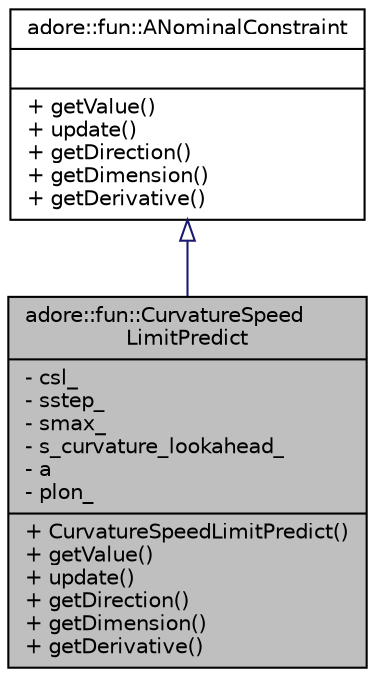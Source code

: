 digraph "adore::fun::CurvatureSpeedLimitPredict"
{
 // LATEX_PDF_SIZE
  edge [fontname="Helvetica",fontsize="10",labelfontname="Helvetica",labelfontsize="10"];
  node [fontname="Helvetica",fontsize="10",shape=record];
  Node1 [label="{adore::fun::CurvatureSpeed\lLimitPredict\n|- csl_\l- sstep_\l- smax_\l- s_curvature_lookahead_\l- a\l- plon_\l|+ CurvatureSpeedLimitPredict()\l+ getValue()\l+ update()\l+ getDirection()\l+ getDimension()\l+ getDerivative()\l}",height=0.2,width=0.4,color="black", fillcolor="grey75", style="filled", fontcolor="black",tooltip=" "];
  Node2 -> Node1 [dir="back",color="midnightblue",fontsize="10",style="solid",arrowtail="onormal",fontname="Helvetica"];
  Node2 [label="{adore::fun::ANominalConstraint\n||+ getValue()\l+ update()\l+ getDirection()\l+ getDimension()\l+ getDerivative()\l}",height=0.2,width=0.4,color="black", fillcolor="white", style="filled",URL="$classadore_1_1fun_1_1ANominalConstraint.html",tooltip=" "];
}
